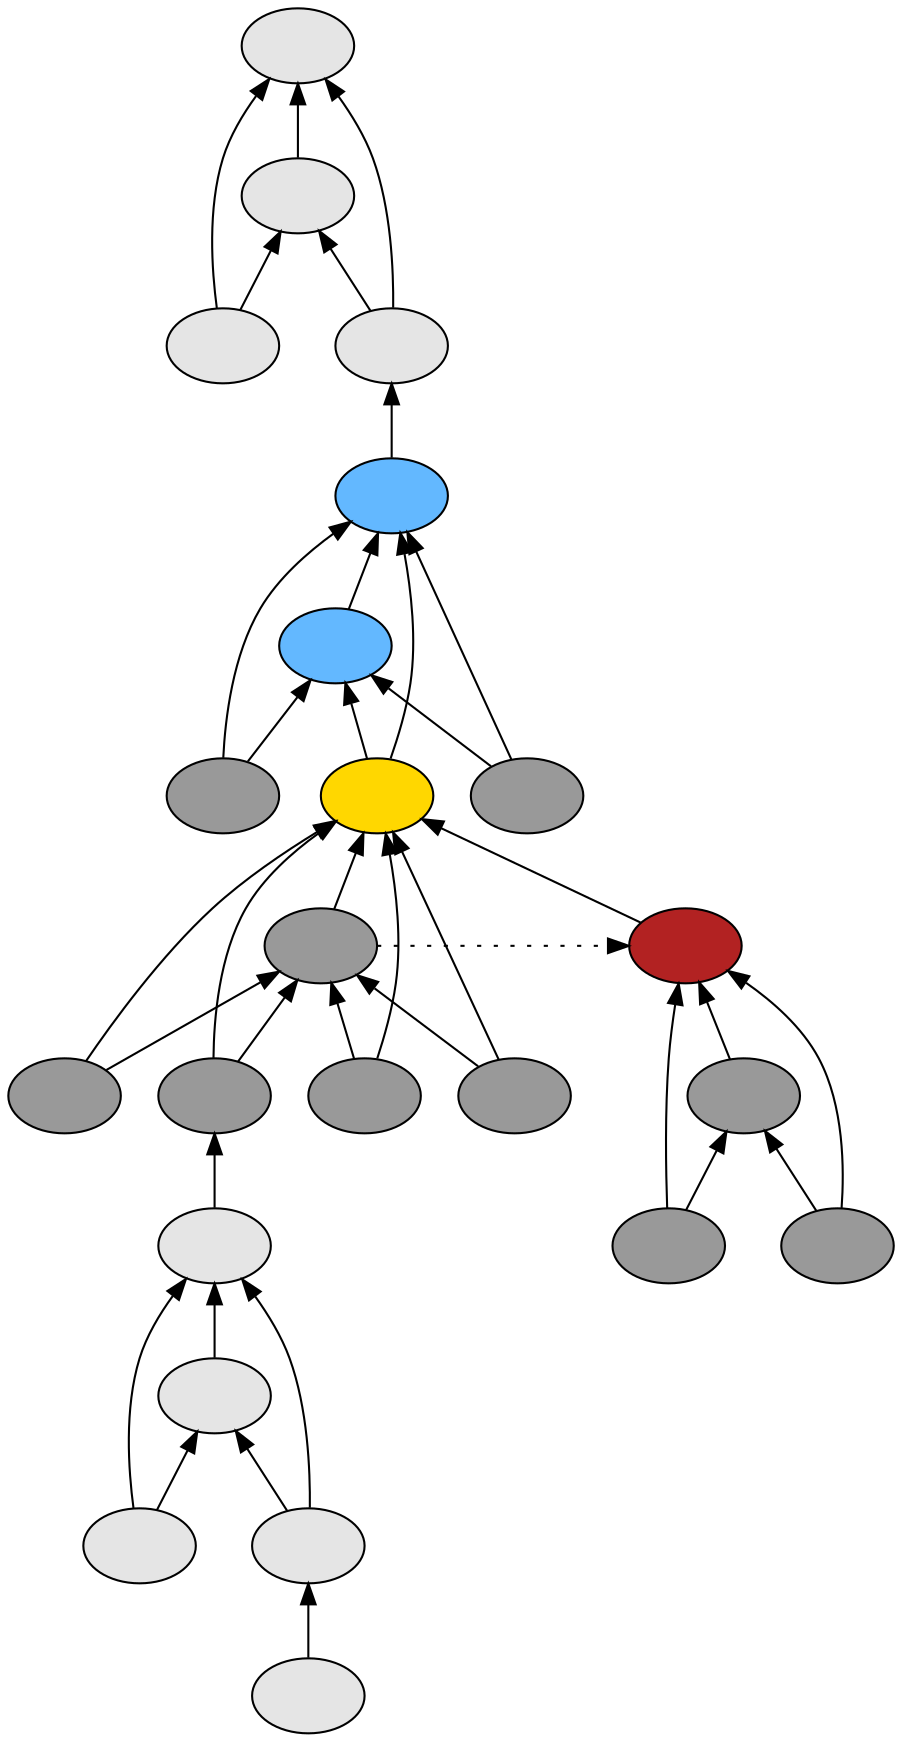digraph {
rankdir=BT
fontsize=24
subgraph clster1 {
subgraph clster2 {
"29359040"["fillcolor"="grey90" "fontsize"="24" "label"="" "shape"="ellipse" "style"="filled" ]
}

subgraph clster3 {
"30136448"["fillcolor"="grey90" "fontsize"="24" "label"="" "shape"="ellipse" "style"="filled" ]
"30137280"["fillcolor"="grey90" "fontsize"="24" "label"="" "shape"="ellipse" "style"="filled" ]
"31805840"["fillcolor"="grey90" "fontsize"="24" "label"="" "shape"="ellipse" "style"="filled" ]
"25977504"["fillcolor"="grey90" "fontsize"="24" "label"="" "shape"="ellipse" "style"="filled" ]
}

subgraph clster4 {
"26620336"["fillcolor"="steelblue1" "fontsize"="24" "label"="" "shape"="ellipse" "style"="filled" ]
"29399760"["fillcolor"="steelblue1" "fontsize"="24" "label"="" "shape"="ellipse" "style"="filled" ]
"26830576"["fillcolor"="grey60" "fontsize"="24" "label"="" "shape"="ellipse" "style"="filled" ]
"26358576"["fillcolor"="gold" "fontsize"="24" "label"="" "shape"="ellipse" "style"="filled" ]
"28485744"["fillcolor"="grey60" "fontsize"="24" "label"="" "shape"="ellipse" "style"="filled" ]
"27825008"["fillcolor"="grey60" "fontsize"="24" "label"="" "shape"="ellipse" "style"="filled" ]
"26078976"["fillcolor"="grey60" "fontsize"="24" "label"="" "shape"="ellipse" "style"="filled" ]
"25906208"["fillcolor"="grey60" "fontsize"="24" "label"="" "shape"="ellipse" "style"="filled" ]
"32104320"["fillcolor"="grey60" "fontsize"="24" "label"="" "shape"="ellipse" "style"="filled" ]
"31197024"["fillcolor"="grey60" "fontsize"="24" "label"="" "shape"="ellipse" "style"="filled" ]
}

subgraph clster5 {
"28401456"["fillcolor"="grey90" "fontsize"="24" "label"="" "shape"="ellipse" "style"="filled" ]
"32595744"["fillcolor"="grey90" "fontsize"="24" "label"="" "shape"="ellipse" "style"="filled" ]
"24384944"["fillcolor"="grey90" "fontsize"="24" "label"="" "shape"="ellipse" "style"="filled" ]
"23848704"["fillcolor"="grey90" "fontsize"="24" "label"="" "shape"="ellipse" "style"="filled" ]
}

}

subgraph clster6 {
"26820352"["fillcolor"="firebrick" "fontsize"="24" "label"="" "shape"="ellipse" "style"="filled" ]
"26343136"["fillcolor"="grey60" "fontsize"="24" "label"="" "shape"="ellipse" "style"="filled" ]
"31366272"["fillcolor"="grey60" "fontsize"="24" "label"="" "shape"="ellipse" "style"="filled" ]
"26832768"["fillcolor"="grey60" "fontsize"="24" "label"="" "shape"="ellipse" "style"="filled" ]
}

"26830576" -> "26620336"["arrowhead"="normal" "color"="black" "constraint"="true" "style"="solid" ]
"26830576" -> "29399760"["arrowhead"="normal" "color"="black" "constraint"="true" "style"="solid" ]
"26358576" -> "26620336"["arrowhead"="normal" "color"="black" "constraint"="true" "style"="solid" ]
"26358576" -> "29399760"["arrowhead"="normal" "color"="black" "constraint"="true" "style"="solid" ]
"27825008" -> "26358576"["arrowhead"="normal" "color"="black" "constraint"="true" "style"="solid" ]
"27825008" -> "28485744"["arrowhead"="normal" "color"="black" "constraint"="true" "style"="solid" ]
"26078976" -> "26358576"["arrowhead"="normal" "color"="black" "constraint"="true" "style"="solid" ]
"26078976" -> "28485744"["arrowhead"="normal" "color"="black" "constraint"="true" "style"="solid" ]
"30136448" -> "26078976"["arrowhead"="normal" "color"="black" "constraint"="true" "style"="solid" ]
"25906208" -> "26358576"["arrowhead"="normal" "color"="black" "constraint"="true" "style"="solid" ]
"25906208" -> "28485744"["arrowhead"="normal" "color"="black" "constraint"="true" "style"="solid" ]
"32104320" -> "26358576"["arrowhead"="normal" "color"="black" "constraint"="true" "style"="solid" ]
"32104320" -> "28485744"["arrowhead"="normal" "color"="black" "constraint"="true" "style"="solid" ]
"28485744" -> "26358576"["arrowhead"="normal" "color"="black" "constraint"="true" "style"="solid" ]
"26820352" -> "26358576"["arrowhead"="normal" "color"="black" "constraint"="true" "style"="solid" ]
"28485744" -> "26820352"["arrowhead"="normal" "color"="black" "constraint"="false" "style"="dotted" ]
"31197024" -> "26620336"["arrowhead"="normal" "color"="black" "constraint"="true" "style"="solid" ]
"31197024" -> "29399760"["arrowhead"="normal" "color"="black" "constraint"="true" "style"="solid" ]
"29399760" -> "26620336"["arrowhead"="normal" "color"="black" "constraint"="true" "style"="solid" ]
"31366272" -> "26820352"["arrowhead"="normal" "color"="black" "constraint"="true" "style"="solid" ]
"31366272" -> "26343136"["arrowhead"="normal" "color"="black" "constraint"="true" "style"="solid" ]
"26832768" -> "26820352"["arrowhead"="normal" "color"="black" "constraint"="true" "style"="solid" ]
"26832768" -> "26343136"["arrowhead"="normal" "color"="black" "constraint"="true" "style"="solid" ]
"26343136" -> "26820352"["arrowhead"="normal" "color"="black" "constraint"="true" "style"="solid" ]
"24384944" -> "28401456"["arrowhead"="normal" "color"="black" "constraint"="true" "style"="solid" ]
"24384944" -> "32595744"["arrowhead"="normal" "color"="black" "constraint"="true" "style"="solid" ]
"23848704" -> "28401456"["arrowhead"="normal" "color"="black" "constraint"="true" "style"="solid" ]
"23848704" -> "32595744"["arrowhead"="normal" "color"="black" "constraint"="true" "style"="solid" ]
"26620336" -> "23848704"["arrowhead"="normal" "color"="black" "constraint"="true" "style"="solid" ]
"32595744" -> "28401456"["arrowhead"="normal" "color"="black" "constraint"="true" "style"="solid" ]
"31805840" -> "30136448"["arrowhead"="normal" "color"="black" "constraint"="true" "style"="solid" ]
"31805840" -> "30137280"["arrowhead"="normal" "color"="black" "constraint"="true" "style"="solid" ]
"25977504" -> "30136448"["arrowhead"="normal" "color"="black" "constraint"="true" "style"="solid" ]
"25977504" -> "30137280"["arrowhead"="normal" "color"="black" "constraint"="true" "style"="solid" ]
"29359040" -> "25977504"["arrowhead"="normal" "color"="black" "constraint"="true" "style"="solid" ]
"30137280" -> "30136448"["arrowhead"="normal" "color"="black" "constraint"="true" "style"="solid" ]

}
